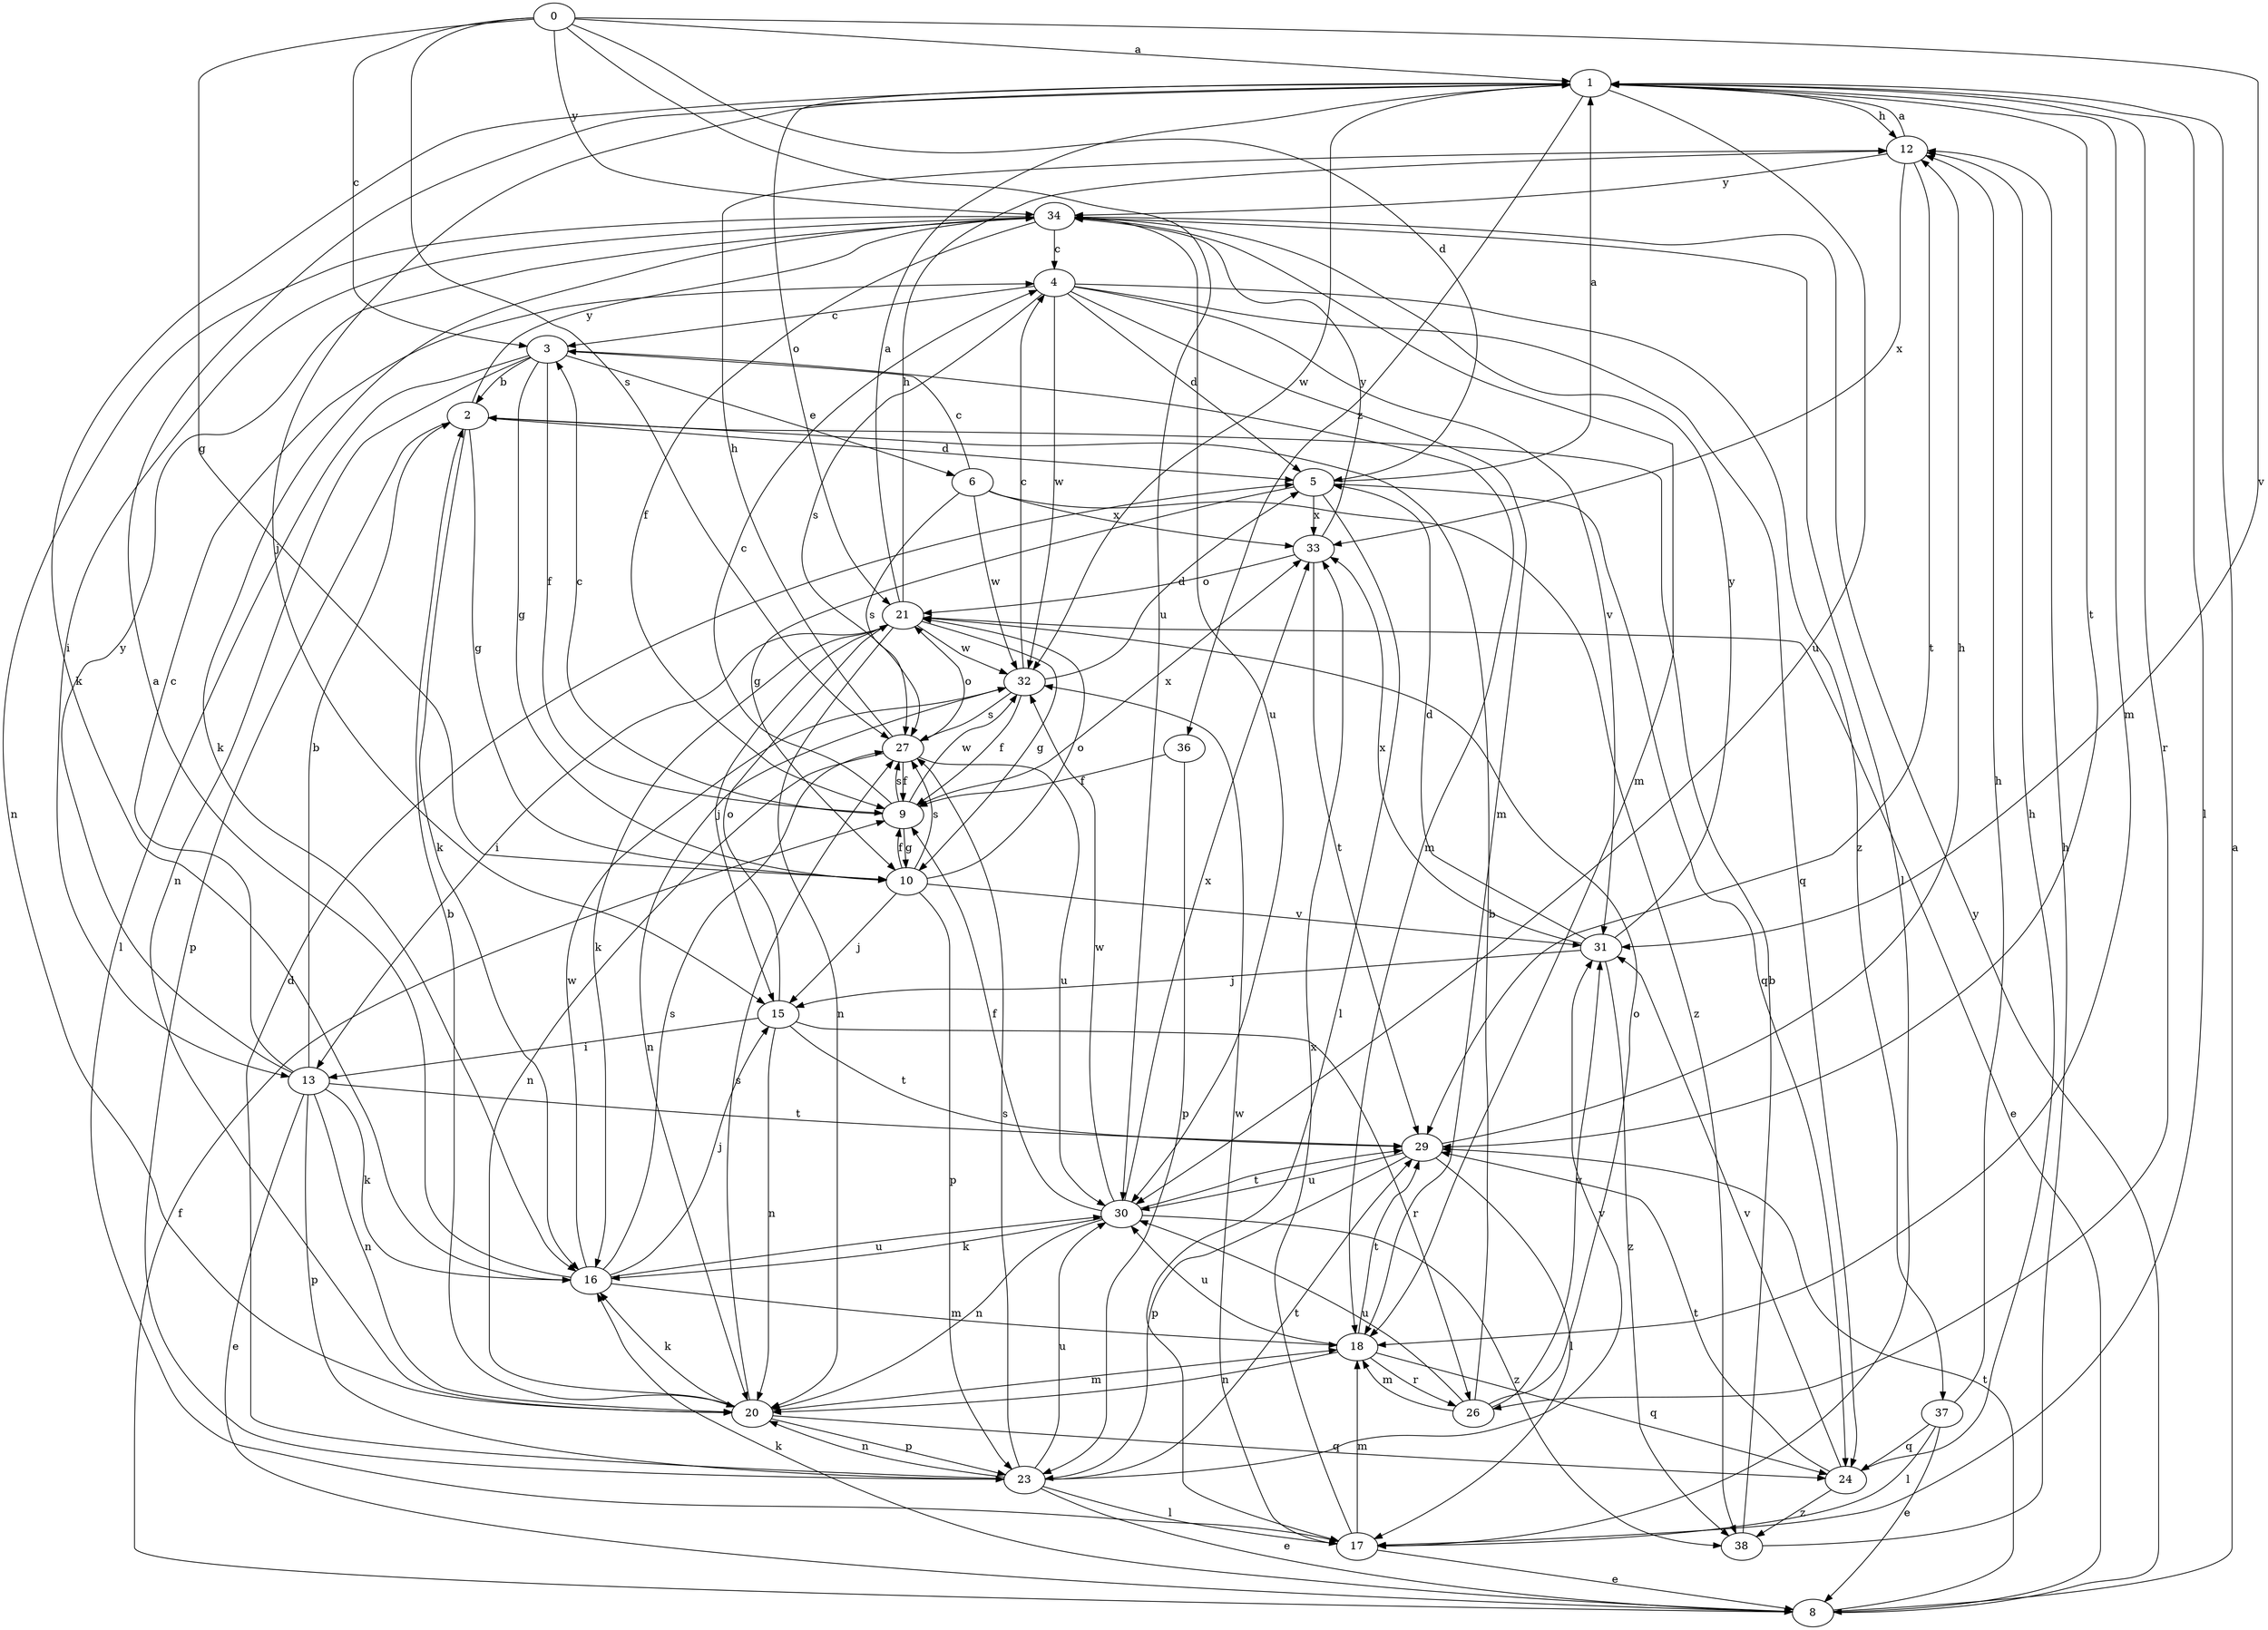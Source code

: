 strict digraph  {
0;
1;
2;
3;
4;
5;
6;
8;
9;
10;
12;
13;
15;
16;
17;
18;
20;
21;
23;
24;
26;
27;
29;
30;
31;
32;
33;
34;
36;
37;
38;
0 -> 1  [label=a];
0 -> 3  [label=c];
0 -> 5  [label=d];
0 -> 10  [label=g];
0 -> 27  [label=s];
0 -> 30  [label=u];
0 -> 31  [label=v];
0 -> 34  [label=y];
1 -> 12  [label=h];
1 -> 15  [label=j];
1 -> 16  [label=k];
1 -> 17  [label=l];
1 -> 18  [label=m];
1 -> 21  [label=o];
1 -> 26  [label=r];
1 -> 29  [label=t];
1 -> 30  [label=u];
1 -> 32  [label=w];
1 -> 36  [label=z];
2 -> 5  [label=d];
2 -> 10  [label=g];
2 -> 16  [label=k];
2 -> 23  [label=p];
2 -> 34  [label=y];
3 -> 2  [label=b];
3 -> 6  [label=e];
3 -> 9  [label=f];
3 -> 10  [label=g];
3 -> 17  [label=l];
3 -> 18  [label=m];
3 -> 20  [label=n];
4 -> 3  [label=c];
4 -> 5  [label=d];
4 -> 18  [label=m];
4 -> 24  [label=q];
4 -> 27  [label=s];
4 -> 31  [label=v];
4 -> 32  [label=w];
4 -> 37  [label=z];
5 -> 1  [label=a];
5 -> 10  [label=g];
5 -> 17  [label=l];
5 -> 24  [label=q];
5 -> 33  [label=x];
6 -> 3  [label=c];
6 -> 27  [label=s];
6 -> 32  [label=w];
6 -> 33  [label=x];
6 -> 38  [label=z];
8 -> 1  [label=a];
8 -> 9  [label=f];
8 -> 16  [label=k];
8 -> 29  [label=t];
8 -> 34  [label=y];
9 -> 3  [label=c];
9 -> 4  [label=c];
9 -> 10  [label=g];
9 -> 27  [label=s];
9 -> 32  [label=w];
9 -> 33  [label=x];
10 -> 9  [label=f];
10 -> 15  [label=j];
10 -> 21  [label=o];
10 -> 23  [label=p];
10 -> 27  [label=s];
10 -> 31  [label=v];
12 -> 1  [label=a];
12 -> 29  [label=t];
12 -> 33  [label=x];
12 -> 34  [label=y];
13 -> 2  [label=b];
13 -> 4  [label=c];
13 -> 8  [label=e];
13 -> 16  [label=k];
13 -> 20  [label=n];
13 -> 23  [label=p];
13 -> 29  [label=t];
13 -> 34  [label=y];
15 -> 13  [label=i];
15 -> 20  [label=n];
15 -> 21  [label=o];
15 -> 26  [label=r];
15 -> 29  [label=t];
16 -> 1  [label=a];
16 -> 15  [label=j];
16 -> 18  [label=m];
16 -> 27  [label=s];
16 -> 30  [label=u];
16 -> 32  [label=w];
17 -> 8  [label=e];
17 -> 18  [label=m];
17 -> 32  [label=w];
17 -> 33  [label=x];
18 -> 20  [label=n];
18 -> 24  [label=q];
18 -> 26  [label=r];
18 -> 29  [label=t];
18 -> 30  [label=u];
20 -> 2  [label=b];
20 -> 16  [label=k];
20 -> 18  [label=m];
20 -> 23  [label=p];
20 -> 24  [label=q];
20 -> 27  [label=s];
21 -> 1  [label=a];
21 -> 8  [label=e];
21 -> 10  [label=g];
21 -> 12  [label=h];
21 -> 13  [label=i];
21 -> 15  [label=j];
21 -> 16  [label=k];
21 -> 20  [label=n];
21 -> 32  [label=w];
23 -> 5  [label=d];
23 -> 8  [label=e];
23 -> 17  [label=l];
23 -> 20  [label=n];
23 -> 27  [label=s];
23 -> 29  [label=t];
23 -> 30  [label=u];
23 -> 31  [label=v];
24 -> 12  [label=h];
24 -> 29  [label=t];
24 -> 31  [label=v];
24 -> 38  [label=z];
26 -> 2  [label=b];
26 -> 18  [label=m];
26 -> 21  [label=o];
26 -> 30  [label=u];
26 -> 31  [label=v];
27 -> 9  [label=f];
27 -> 12  [label=h];
27 -> 20  [label=n];
27 -> 21  [label=o];
27 -> 30  [label=u];
29 -> 12  [label=h];
29 -> 17  [label=l];
29 -> 23  [label=p];
29 -> 30  [label=u];
30 -> 9  [label=f];
30 -> 16  [label=k];
30 -> 20  [label=n];
30 -> 29  [label=t];
30 -> 32  [label=w];
30 -> 33  [label=x];
30 -> 38  [label=z];
31 -> 5  [label=d];
31 -> 15  [label=j];
31 -> 33  [label=x];
31 -> 34  [label=y];
31 -> 38  [label=z];
32 -> 4  [label=c];
32 -> 5  [label=d];
32 -> 9  [label=f];
32 -> 20  [label=n];
32 -> 27  [label=s];
33 -> 21  [label=o];
33 -> 29  [label=t];
33 -> 34  [label=y];
34 -> 4  [label=c];
34 -> 9  [label=f];
34 -> 13  [label=i];
34 -> 16  [label=k];
34 -> 17  [label=l];
34 -> 18  [label=m];
34 -> 20  [label=n];
34 -> 30  [label=u];
36 -> 9  [label=f];
36 -> 23  [label=p];
37 -> 8  [label=e];
37 -> 12  [label=h];
37 -> 17  [label=l];
37 -> 24  [label=q];
38 -> 2  [label=b];
38 -> 12  [label=h];
}
